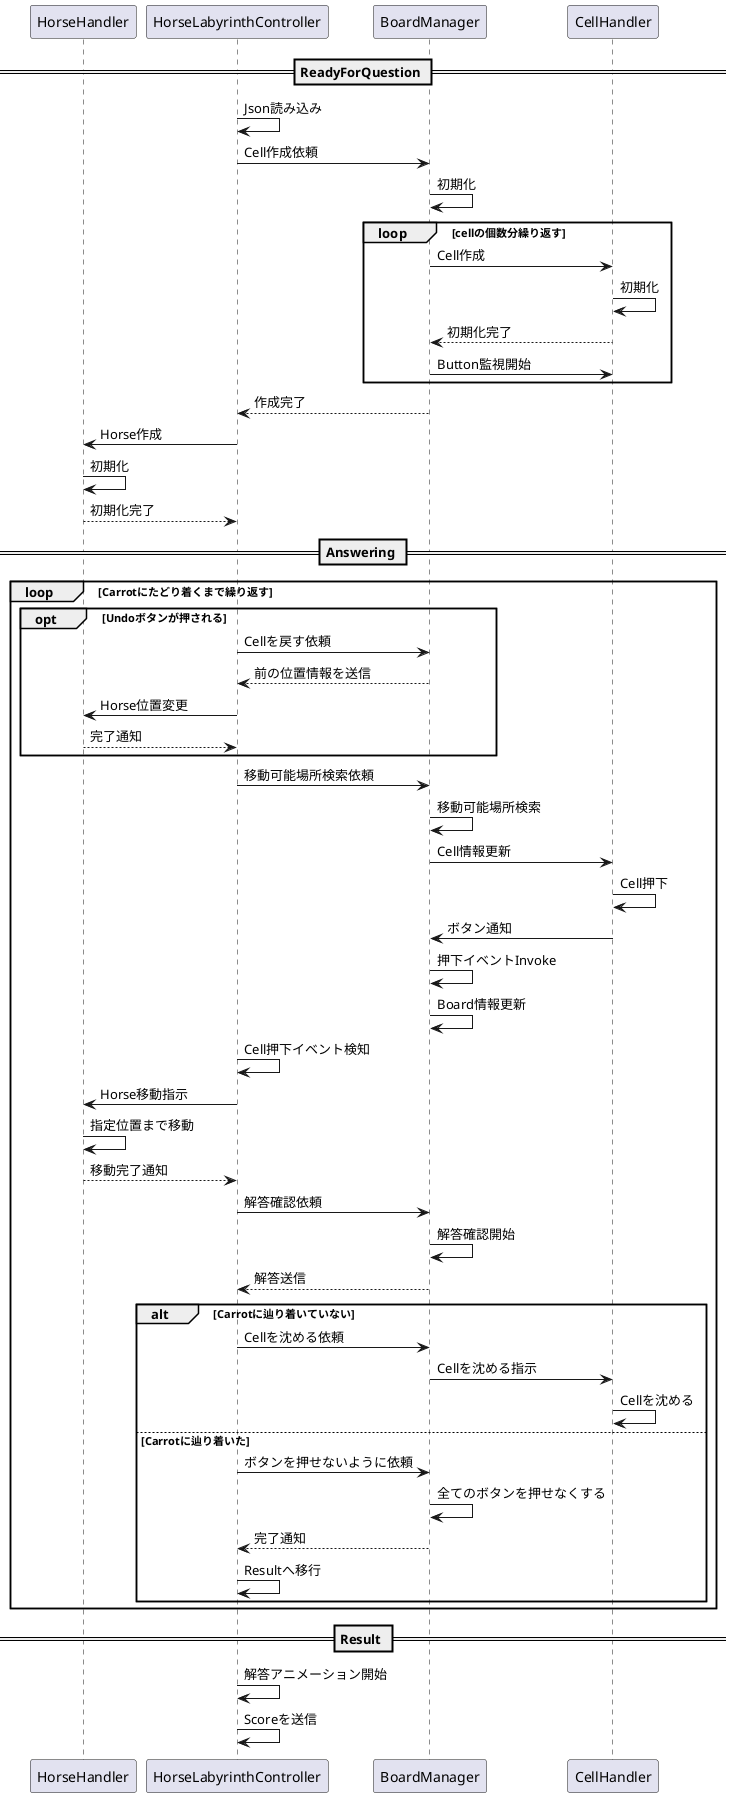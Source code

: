 @startuml SequenceDiagram

participant HorseHandler as hh
participant HorseLabyrinthController as hc
participant BoardManager as bm
participant CellHandler as ch

== ReadyForQuestion ==

hc -> hc : Json読み込み
hc -> bm : Cell作成依頼
bm -> bm : 初期化

loop cellの個数分繰り返す
bm -> ch : Cell作成
ch -> ch : 初期化
ch --> bm : 初期化完了
bm -> ch : Button監視開始
end

bm --> hc : 作成完了
hc -> hh : Horse作成
hh -> hh : 初期化
hh --> hc : 初期化完了

== Answering ==
loop Carrotにたどり着くまで繰り返す

opt Undoボタンが押される
hc -> bm : Cellを戻す依頼
bm --> hc : 前の位置情報を送信
hc -> hh : Horse位置変更
hh --> hc : 完了通知
end

hc -> bm : 移動可能場所検索依頼
bm -> bm : 移動可能場所検索
bm -> ch : Cell情報更新

ch -> ch : Cell押下
ch -> bm : ボタン通知
bm -> bm : 押下イベントInvoke
bm -> bm : Board情報更新

hc -> hc : Cell押下イベント検知
hc -> hh : Horse移動指示
hh -> hh : 指定位置まで移動
hh --> hc : 移動完了通知

hc -> bm : 解答確認依頼
bm -> bm : 解答確認開始
bm --> hc : 解答送信

alt Carrotに辿り着いていない
hc -> bm : Cellを沈める依頼
bm -> ch : Cellを沈める指示
ch -> ch : Cellを沈める

else Carrotに辿り着いた
hc -> bm : ボタンを押せないように依頼
bm -> bm : 全てのボタンを押せなくする
bm --> hc : 完了通知
hc -> hc : Resultへ移行
end

end

== Result ==
hc -> hc : 解答アニメーション開始
hc -> hc : Scoreを送信

@enduml